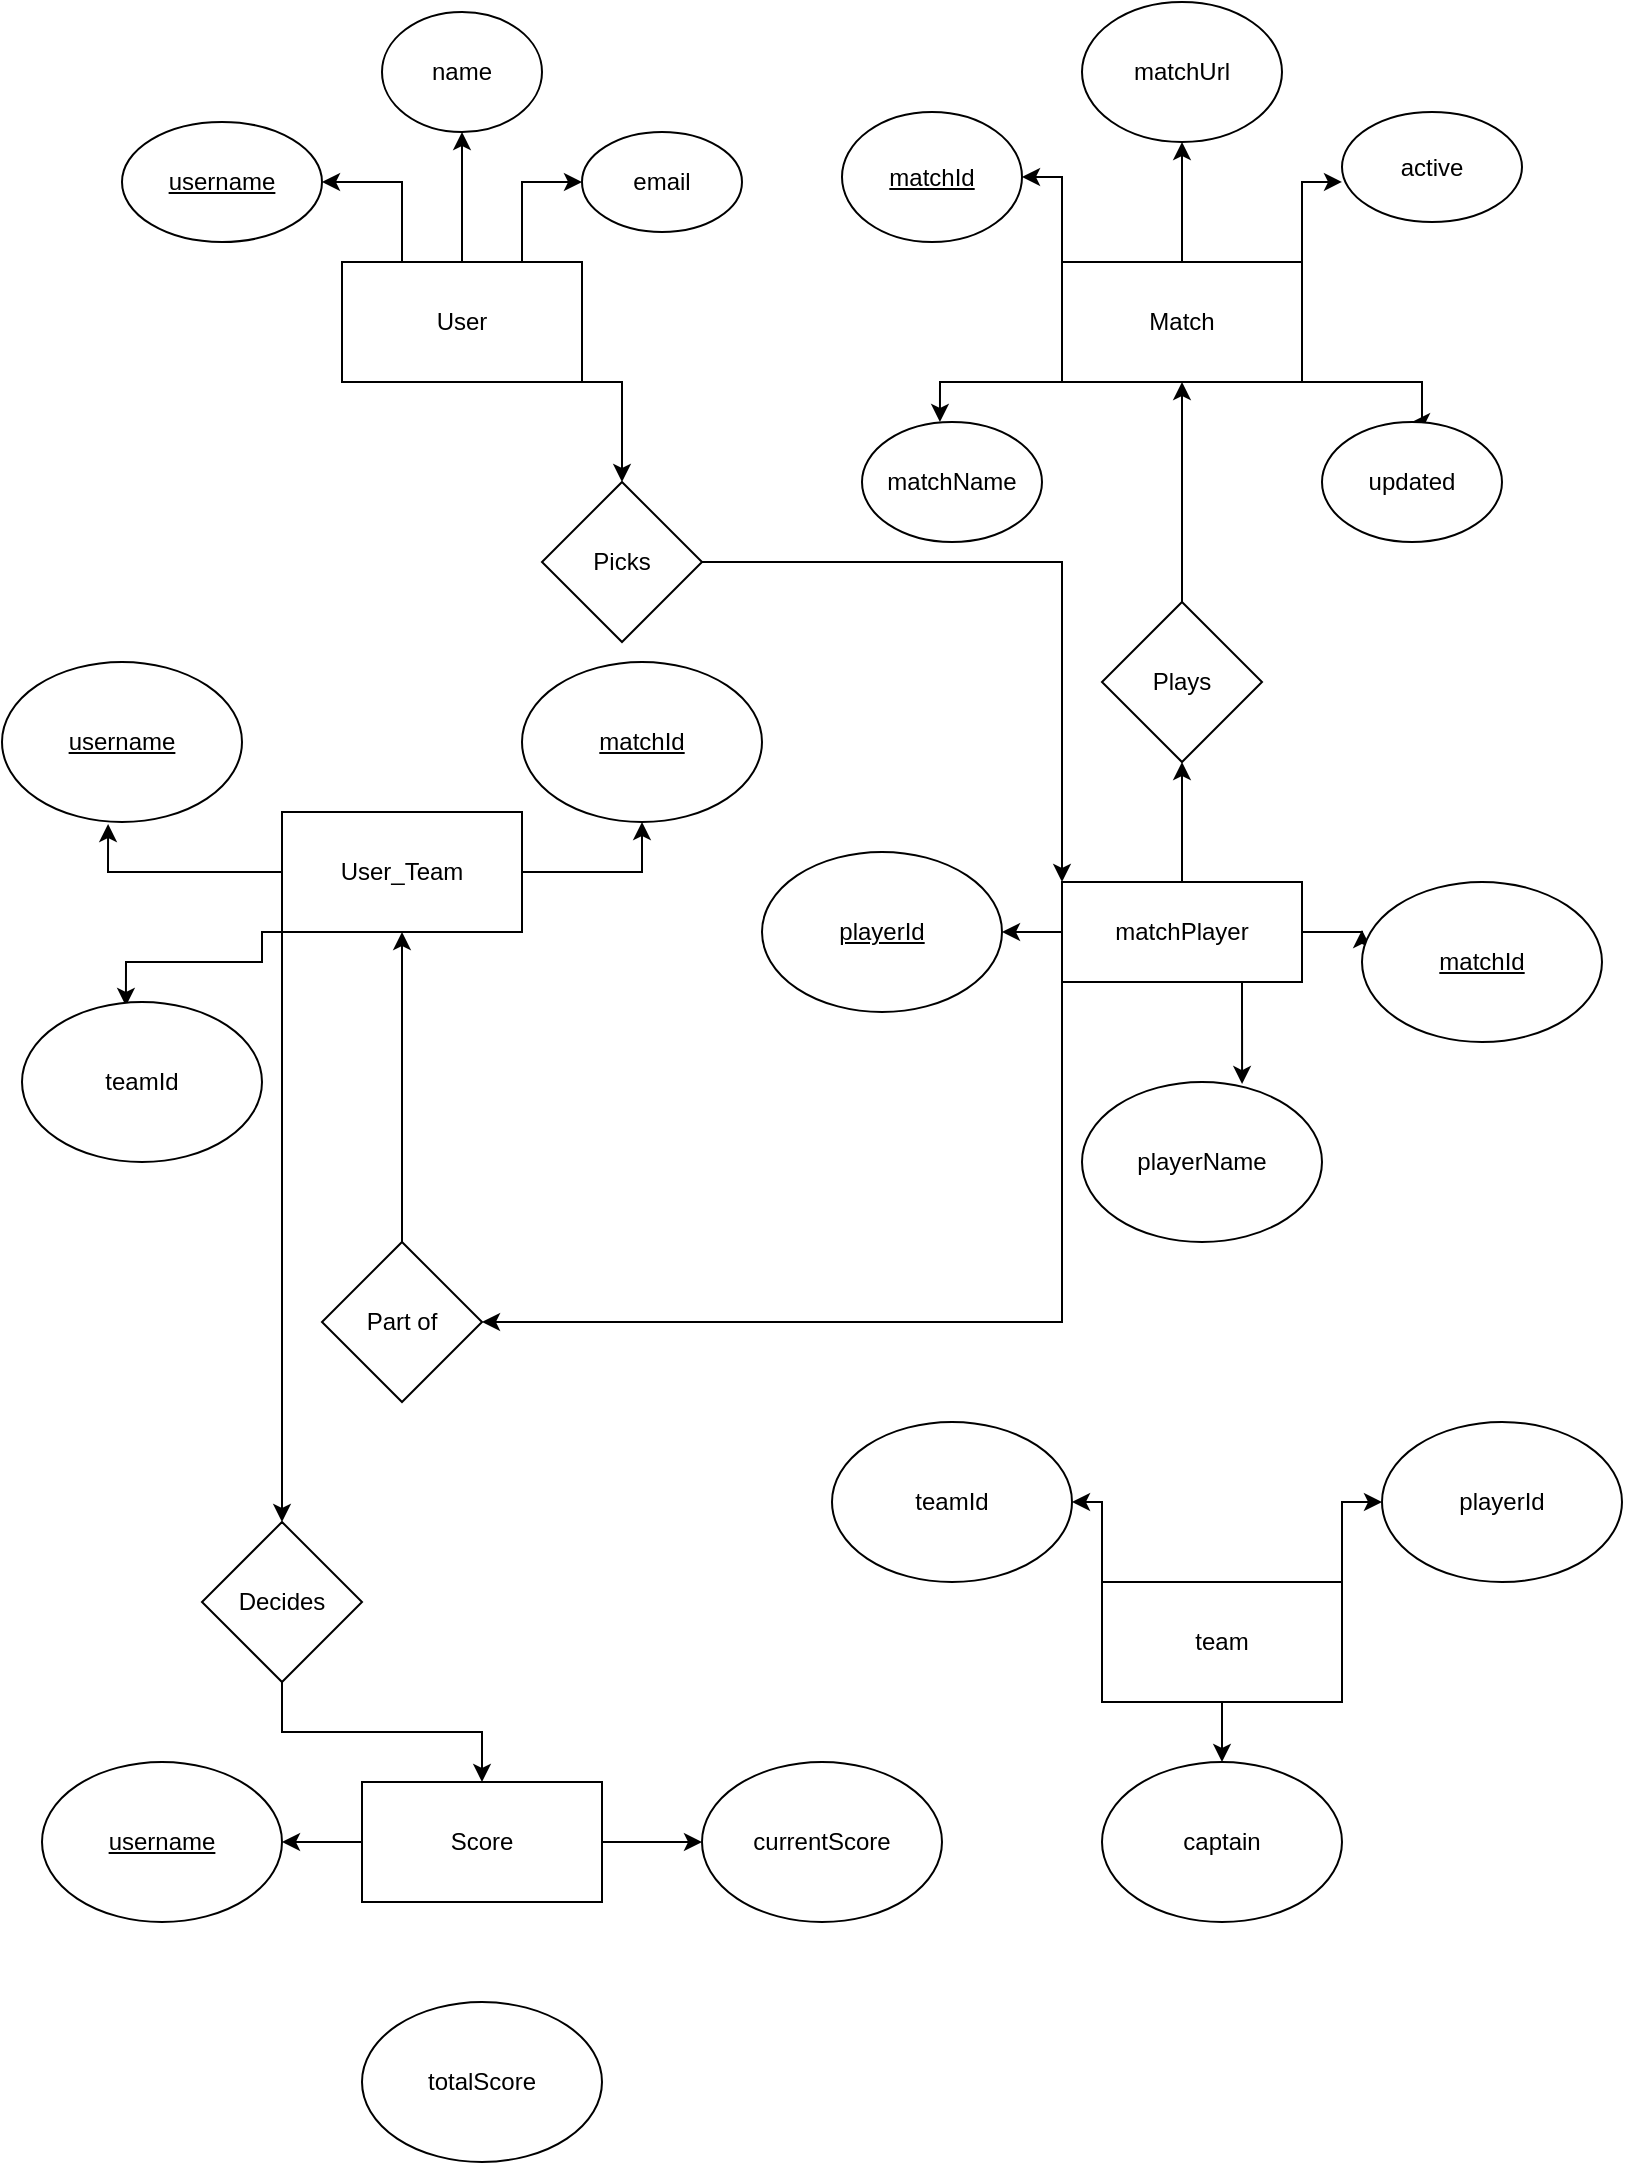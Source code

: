 <mxfile version="12.8.1" type="device"><diagram id="C5RBs43oDa-KdzZeNtuy" name="Page-1"><mxGraphModel dx="1038" dy="553" grid="1" gridSize="10" guides="1" tooltips="1" connect="1" arrows="1" fold="1" page="1" pageScale="1" pageWidth="827" pageHeight="1169" math="0" shadow="0"><root><mxCell id="WIyWlLk6GJQsqaUBKTNV-0"/><mxCell id="WIyWlLk6GJQsqaUBKTNV-1" parent="WIyWlLk6GJQsqaUBKTNV-0"/><mxCell id="h-8Tned08PnL9wQuWwF7-9" style="edgeStyle=orthogonalEdgeStyle;rounded=0;orthogonalLoop=1;jettySize=auto;html=1;exitX=0.25;exitY=0;exitDx=0;exitDy=0;entryX=1;entryY=0.5;entryDx=0;entryDy=0;" parent="WIyWlLk6GJQsqaUBKTNV-1" source="h-8Tned08PnL9wQuWwF7-0" target="h-8Tned08PnL9wQuWwF7-2" edge="1"><mxGeometry relative="1" as="geometry"/></mxCell><mxCell id="h-8Tned08PnL9wQuWwF7-12" style="edgeStyle=orthogonalEdgeStyle;rounded=0;orthogonalLoop=1;jettySize=auto;html=1;exitX=0.75;exitY=0;exitDx=0;exitDy=0;entryX=0;entryY=0.5;entryDx=0;entryDy=0;" parent="WIyWlLk6GJQsqaUBKTNV-1" source="h-8Tned08PnL9wQuWwF7-0" target="h-8Tned08PnL9wQuWwF7-4" edge="1"><mxGeometry relative="1" as="geometry"/></mxCell><mxCell id="h-8Tned08PnL9wQuWwF7-13" style="edgeStyle=orthogonalEdgeStyle;rounded=0;orthogonalLoop=1;jettySize=auto;html=1;exitX=0.5;exitY=0;exitDx=0;exitDy=0;entryX=0.5;entryY=1;entryDx=0;entryDy=0;" parent="WIyWlLk6GJQsqaUBKTNV-1" source="h-8Tned08PnL9wQuWwF7-0" target="h-8Tned08PnL9wQuWwF7-3" edge="1"><mxGeometry relative="1" as="geometry"/></mxCell><mxCell id="h-8Tned08PnL9wQuWwF7-83" style="edgeStyle=orthogonalEdgeStyle;rounded=0;orthogonalLoop=1;jettySize=auto;html=1;exitX=1;exitY=1;exitDx=0;exitDy=0;entryX=0.5;entryY=0;entryDx=0;entryDy=0;" parent="WIyWlLk6GJQsqaUBKTNV-1" source="h-8Tned08PnL9wQuWwF7-0" target="h-8Tned08PnL9wQuWwF7-79" edge="1"><mxGeometry relative="1" as="geometry"><Array as="points"><mxPoint x="320" y="220"/></Array></mxGeometry></mxCell><mxCell id="h-8Tned08PnL9wQuWwF7-0" value="User" style="rounded=0;whiteSpace=wrap;html=1;" parent="WIyWlLk6GJQsqaUBKTNV-1" vertex="1"><mxGeometry x="180" y="160" width="120" height="60" as="geometry"/></mxCell><mxCell id="h-8Tned08PnL9wQuWwF7-2" value="&lt;u&gt;username&lt;/u&gt;" style="ellipse;whiteSpace=wrap;html=1;" parent="WIyWlLk6GJQsqaUBKTNV-1" vertex="1"><mxGeometry x="70" y="90" width="100" height="60" as="geometry"/></mxCell><mxCell id="h-8Tned08PnL9wQuWwF7-3" value="name" style="ellipse;whiteSpace=wrap;html=1;" parent="WIyWlLk6GJQsqaUBKTNV-1" vertex="1"><mxGeometry x="200" y="35" width="80" height="60" as="geometry"/></mxCell><mxCell id="h-8Tned08PnL9wQuWwF7-4" value="email" style="ellipse;whiteSpace=wrap;html=1;" parent="WIyWlLk6GJQsqaUBKTNV-1" vertex="1"><mxGeometry x="300" y="95" width="80" height="50" as="geometry"/></mxCell><mxCell id="h-8Tned08PnL9wQuWwF7-22" style="edgeStyle=orthogonalEdgeStyle;rounded=0;orthogonalLoop=1;jettySize=auto;html=1;exitX=0.5;exitY=0;exitDx=0;exitDy=0;entryX=0.5;entryY=1;entryDx=0;entryDy=0;" parent="WIyWlLk6GJQsqaUBKTNV-1" source="h-8Tned08PnL9wQuWwF7-15" target="h-8Tned08PnL9wQuWwF7-17" edge="1"><mxGeometry relative="1" as="geometry"/></mxCell><mxCell id="h-8Tned08PnL9wQuWwF7-23" style="edgeStyle=orthogonalEdgeStyle;rounded=0;orthogonalLoop=1;jettySize=auto;html=1;exitX=1;exitY=0;exitDx=0;exitDy=0;entryX=0;entryY=0.636;entryDx=0;entryDy=0;entryPerimeter=0;" parent="WIyWlLk6GJQsqaUBKTNV-1" source="h-8Tned08PnL9wQuWwF7-15" target="h-8Tned08PnL9wQuWwF7-18" edge="1"><mxGeometry relative="1" as="geometry"/></mxCell><mxCell id="h-8Tned08PnL9wQuWwF7-24" style="edgeStyle=orthogonalEdgeStyle;rounded=0;orthogonalLoop=1;jettySize=auto;html=1;exitX=0;exitY=0;exitDx=0;exitDy=0;entryX=1;entryY=0.5;entryDx=0;entryDy=0;" parent="WIyWlLk6GJQsqaUBKTNV-1" source="h-8Tned08PnL9wQuWwF7-15" target="h-8Tned08PnL9wQuWwF7-16" edge="1"><mxGeometry relative="1" as="geometry"/></mxCell><mxCell id="h-8Tned08PnL9wQuWwF7-26" style="edgeStyle=orthogonalEdgeStyle;rounded=0;orthogonalLoop=1;jettySize=auto;html=1;exitX=1;exitY=1;exitDx=0;exitDy=0;entryX=0.5;entryY=0;entryDx=0;entryDy=0;" parent="WIyWlLk6GJQsqaUBKTNV-1" source="h-8Tned08PnL9wQuWwF7-15" target="h-8Tned08PnL9wQuWwF7-21" edge="1"><mxGeometry relative="1" as="geometry"><mxPoint x="720" y="230" as="targetPoint"/><Array as="points"><mxPoint x="720" y="220"/></Array></mxGeometry></mxCell><mxCell id="h-8Tned08PnL9wQuWwF7-29" style="edgeStyle=orthogonalEdgeStyle;rounded=0;orthogonalLoop=1;jettySize=auto;html=1;exitX=0;exitY=1;exitDx=0;exitDy=0;entryX=0.433;entryY=0;entryDx=0;entryDy=0;entryPerimeter=0;" parent="WIyWlLk6GJQsqaUBKTNV-1" source="h-8Tned08PnL9wQuWwF7-15" target="h-8Tned08PnL9wQuWwF7-19" edge="1"><mxGeometry relative="1" as="geometry"><Array as="points"><mxPoint x="479" y="220"/></Array></mxGeometry></mxCell><mxCell id="h-8Tned08PnL9wQuWwF7-15" value="Match" style="rounded=0;whiteSpace=wrap;html=1;" parent="WIyWlLk6GJQsqaUBKTNV-1" vertex="1"><mxGeometry x="540" y="160" width="120" height="60" as="geometry"/></mxCell><mxCell id="h-8Tned08PnL9wQuWwF7-16" value="&lt;u&gt;matchId&lt;/u&gt;" style="ellipse;whiteSpace=wrap;html=1;" parent="WIyWlLk6GJQsqaUBKTNV-1" vertex="1"><mxGeometry x="430" y="85" width="90" height="65" as="geometry"/></mxCell><mxCell id="h-8Tned08PnL9wQuWwF7-17" value="matchUrl" style="ellipse;whiteSpace=wrap;html=1;" parent="WIyWlLk6GJQsqaUBKTNV-1" vertex="1"><mxGeometry x="550" y="30" width="100" height="70" as="geometry"/></mxCell><mxCell id="h-8Tned08PnL9wQuWwF7-18" value="active" style="ellipse;whiteSpace=wrap;html=1;" parent="WIyWlLk6GJQsqaUBKTNV-1" vertex="1"><mxGeometry x="680" y="85" width="90" height="55" as="geometry"/></mxCell><mxCell id="h-8Tned08PnL9wQuWwF7-19" value="matchName" style="ellipse;whiteSpace=wrap;html=1;" parent="WIyWlLk6GJQsqaUBKTNV-1" vertex="1"><mxGeometry x="440" y="240" width="90" height="60" as="geometry"/></mxCell><mxCell id="h-8Tned08PnL9wQuWwF7-21" value="updated" style="ellipse;whiteSpace=wrap;html=1;" parent="WIyWlLk6GJQsqaUBKTNV-1" vertex="1"><mxGeometry x="670" y="240" width="90" height="60" as="geometry"/></mxCell><mxCell id="h-8Tned08PnL9wQuWwF7-60" style="edgeStyle=orthogonalEdgeStyle;rounded=0;orthogonalLoop=1;jettySize=auto;html=1;exitX=1;exitY=0.5;exitDx=0;exitDy=0;entryX=0;entryY=0.3;entryDx=0;entryDy=0;entryPerimeter=0;" parent="WIyWlLk6GJQsqaUBKTNV-1" source="h-8Tned08PnL9wQuWwF7-30" target="h-8Tned08PnL9wQuWwF7-34" edge="1"><mxGeometry relative="1" as="geometry"/></mxCell><mxCell id="h-8Tned08PnL9wQuWwF7-72" style="edgeStyle=orthogonalEdgeStyle;rounded=0;orthogonalLoop=1;jettySize=auto;html=1;exitX=0;exitY=0.5;exitDx=0;exitDy=0;entryX=1;entryY=0.5;entryDx=0;entryDy=0;" parent="WIyWlLk6GJQsqaUBKTNV-1" source="h-8Tned08PnL9wQuWwF7-30" target="h-8Tned08PnL9wQuWwF7-31" edge="1"><mxGeometry relative="1" as="geometry"/></mxCell><mxCell id="h-8Tned08PnL9wQuWwF7-75" style="edgeStyle=orthogonalEdgeStyle;rounded=0;orthogonalLoop=1;jettySize=auto;html=1;exitX=0.5;exitY=0;exitDx=0;exitDy=0;entryX=0.5;entryY=1;entryDx=0;entryDy=0;" parent="WIyWlLk6GJQsqaUBKTNV-1" source="h-8Tned08PnL9wQuWwF7-30" target="h-8Tned08PnL9wQuWwF7-74" edge="1"><mxGeometry relative="1" as="geometry"/></mxCell><mxCell id="h-8Tned08PnL9wQuWwF7-85" style="edgeStyle=orthogonalEdgeStyle;rounded=0;orthogonalLoop=1;jettySize=auto;html=1;exitX=0;exitY=1;exitDx=0;exitDy=0;entryX=1;entryY=0.5;entryDx=0;entryDy=0;" parent="WIyWlLk6GJQsqaUBKTNV-1" source="h-8Tned08PnL9wQuWwF7-30" target="h-8Tned08PnL9wQuWwF7-84" edge="1"><mxGeometry relative="1" as="geometry"/></mxCell><mxCell id="h-8Tned08PnL9wQuWwF7-86" style="edgeStyle=orthogonalEdgeStyle;rounded=0;orthogonalLoop=1;jettySize=auto;html=1;exitX=0.75;exitY=1;exitDx=0;exitDy=0;entryX=0.667;entryY=0.013;entryDx=0;entryDy=0;entryPerimeter=0;" parent="WIyWlLk6GJQsqaUBKTNV-1" source="h-8Tned08PnL9wQuWwF7-30" target="h-8Tned08PnL9wQuWwF7-32" edge="1"><mxGeometry relative="1" as="geometry"/></mxCell><mxCell id="h-8Tned08PnL9wQuWwF7-30" value="matchPlayer" style="rounded=0;whiteSpace=wrap;html=1;" parent="WIyWlLk6GJQsqaUBKTNV-1" vertex="1"><mxGeometry x="540" y="470" width="120" height="50" as="geometry"/></mxCell><mxCell id="h-8Tned08PnL9wQuWwF7-31" value="&lt;u&gt;playerId&lt;/u&gt;" style="ellipse;whiteSpace=wrap;html=1;" parent="WIyWlLk6GJQsqaUBKTNV-1" vertex="1"><mxGeometry x="390" y="455" width="120" height="80" as="geometry"/></mxCell><mxCell id="h-8Tned08PnL9wQuWwF7-32" value="playerName" style="ellipse;whiteSpace=wrap;html=1;" parent="WIyWlLk6GJQsqaUBKTNV-1" vertex="1"><mxGeometry x="550" y="570" width="120" height="80" as="geometry"/></mxCell><mxCell id="h-8Tned08PnL9wQuWwF7-34" value="&lt;u&gt;matchId&lt;/u&gt;" style="ellipse;whiteSpace=wrap;html=1;" parent="WIyWlLk6GJQsqaUBKTNV-1" vertex="1"><mxGeometry x="690" y="470" width="120" height="80" as="geometry"/></mxCell><mxCell id="h-8Tned08PnL9wQuWwF7-89" style="edgeStyle=orthogonalEdgeStyle;rounded=0;orthogonalLoop=1;jettySize=auto;html=1;exitX=1;exitY=0.5;exitDx=0;exitDy=0;entryX=0;entryY=0.5;entryDx=0;entryDy=0;" parent="WIyWlLk6GJQsqaUBKTNV-1" source="h-8Tned08PnL9wQuWwF7-40" target="h-8Tned08PnL9wQuWwF7-53" edge="1"><mxGeometry relative="1" as="geometry"/></mxCell><mxCell id="h-8Tned08PnL9wQuWwF7-91" style="edgeStyle=orthogonalEdgeStyle;rounded=0;orthogonalLoop=1;jettySize=auto;html=1;exitX=0;exitY=0.5;exitDx=0;exitDy=0;entryX=1;entryY=0.5;entryDx=0;entryDy=0;" parent="WIyWlLk6GJQsqaUBKTNV-1" source="h-8Tned08PnL9wQuWwF7-40" target="h-8Tned08PnL9wQuWwF7-51" edge="1"><mxGeometry relative="1" as="geometry"/></mxCell><mxCell id="h-8Tned08PnL9wQuWwF7-40" value="Score" style="rounded=0;whiteSpace=wrap;html=1;" parent="WIyWlLk6GJQsqaUBKTNV-1" vertex="1"><mxGeometry x="190" y="920" width="120" height="60" as="geometry"/></mxCell><mxCell id="h-8Tned08PnL9wQuWwF7-47" style="edgeStyle=orthogonalEdgeStyle;rounded=0;orthogonalLoop=1;jettySize=auto;html=1;exitX=1;exitY=0.5;exitDx=0;exitDy=0;entryX=0.5;entryY=1;entryDx=0;entryDy=0;" parent="WIyWlLk6GJQsqaUBKTNV-1" source="h-8Tned08PnL9wQuWwF7-41" target="h-8Tned08PnL9wQuWwF7-45" edge="1"><mxGeometry relative="1" as="geometry"/></mxCell><mxCell id="h-8Tned08PnL9wQuWwF7-48" style="edgeStyle=orthogonalEdgeStyle;rounded=0;orthogonalLoop=1;jettySize=auto;html=1;exitX=0;exitY=0.5;exitDx=0;exitDy=0;entryX=0.442;entryY=1.013;entryDx=0;entryDy=0;entryPerimeter=0;" parent="WIyWlLk6GJQsqaUBKTNV-1" source="h-8Tned08PnL9wQuWwF7-41" target="h-8Tned08PnL9wQuWwF7-43" edge="1"><mxGeometry relative="1" as="geometry"/></mxCell><mxCell id="h-8Tned08PnL9wQuWwF7-77" style="edgeStyle=orthogonalEdgeStyle;rounded=0;orthogonalLoop=1;jettySize=auto;html=1;exitX=0;exitY=1;exitDx=0;exitDy=0;entryX=0.433;entryY=0.025;entryDx=0;entryDy=0;entryPerimeter=0;" parent="WIyWlLk6GJQsqaUBKTNV-1" source="h-8Tned08PnL9wQuWwF7-41" target="h-8Tned08PnL9wQuWwF7-44" edge="1"><mxGeometry relative="1" as="geometry"><Array as="points"><mxPoint x="140" y="510"/><mxPoint x="72" y="510"/></Array></mxGeometry></mxCell><mxCell id="h-8Tned08PnL9wQuWwF7-88" style="edgeStyle=orthogonalEdgeStyle;rounded=0;orthogonalLoop=1;jettySize=auto;html=1;exitX=0;exitY=1;exitDx=0;exitDy=0;" parent="WIyWlLk6GJQsqaUBKTNV-1" source="h-8Tned08PnL9wQuWwF7-41" edge="1"><mxGeometry relative="1" as="geometry"><mxPoint x="150" y="790" as="targetPoint"/></mxGeometry></mxCell><mxCell id="h-8Tned08PnL9wQuWwF7-41" value="User_Team" style="rounded=0;whiteSpace=wrap;html=1;" parent="WIyWlLk6GJQsqaUBKTNV-1" vertex="1"><mxGeometry x="150" y="435" width="120" height="60" as="geometry"/></mxCell><mxCell id="h-8Tned08PnL9wQuWwF7-43" value="&lt;u&gt;username&lt;/u&gt;" style="ellipse;whiteSpace=wrap;html=1;" parent="WIyWlLk6GJQsqaUBKTNV-1" vertex="1"><mxGeometry x="10" y="360" width="120" height="80" as="geometry"/></mxCell><mxCell id="h-8Tned08PnL9wQuWwF7-44" value="teamId" style="ellipse;whiteSpace=wrap;html=1;" parent="WIyWlLk6GJQsqaUBKTNV-1" vertex="1"><mxGeometry x="20" y="530" width="120" height="80" as="geometry"/></mxCell><mxCell id="h-8Tned08PnL9wQuWwF7-45" value="&lt;u&gt;matchId&lt;/u&gt;" style="ellipse;whiteSpace=wrap;html=1;" parent="WIyWlLk6GJQsqaUBKTNV-1" vertex="1"><mxGeometry x="270" y="360" width="120" height="80" as="geometry"/></mxCell><mxCell id="h-8Tned08PnL9wQuWwF7-50" value="totalScore" style="ellipse;whiteSpace=wrap;html=1;" parent="WIyWlLk6GJQsqaUBKTNV-1" vertex="1"><mxGeometry x="190" y="1030" width="120" height="80" as="geometry"/></mxCell><mxCell id="h-8Tned08PnL9wQuWwF7-51" value="&lt;u&gt;username&lt;/u&gt;" style="ellipse;whiteSpace=wrap;html=1;" parent="WIyWlLk6GJQsqaUBKTNV-1" vertex="1"><mxGeometry x="30" y="910" width="120" height="80" as="geometry"/></mxCell><mxCell id="h-8Tned08PnL9wQuWwF7-53" value="currentScore" style="ellipse;whiteSpace=wrap;html=1;" parent="WIyWlLk6GJQsqaUBKTNV-1" vertex="1"><mxGeometry x="360" y="910" width="120" height="80" as="geometry"/></mxCell><mxCell id="h-8Tned08PnL9wQuWwF7-76" style="edgeStyle=orthogonalEdgeStyle;rounded=0;orthogonalLoop=1;jettySize=auto;html=1;exitX=0.5;exitY=0;exitDx=0;exitDy=0;entryX=0.5;entryY=1;entryDx=0;entryDy=0;" parent="WIyWlLk6GJQsqaUBKTNV-1" source="h-8Tned08PnL9wQuWwF7-74" target="h-8Tned08PnL9wQuWwF7-15" edge="1"><mxGeometry relative="1" as="geometry"/></mxCell><mxCell id="h-8Tned08PnL9wQuWwF7-74" value="Plays" style="rhombus;whiteSpace=wrap;html=1;" parent="WIyWlLk6GJQsqaUBKTNV-1" vertex="1"><mxGeometry x="560" y="330" width="80" height="80" as="geometry"/></mxCell><mxCell id="h-8Tned08PnL9wQuWwF7-82" style="edgeStyle=orthogonalEdgeStyle;rounded=0;orthogonalLoop=1;jettySize=auto;html=1;exitX=1;exitY=0.5;exitDx=0;exitDy=0;entryX=0;entryY=0;entryDx=0;entryDy=0;" parent="WIyWlLk6GJQsqaUBKTNV-1" source="h-8Tned08PnL9wQuWwF7-79" target="h-8Tned08PnL9wQuWwF7-30" edge="1"><mxGeometry relative="1" as="geometry"/></mxCell><mxCell id="h-8Tned08PnL9wQuWwF7-79" value="Picks" style="rhombus;whiteSpace=wrap;html=1;" parent="WIyWlLk6GJQsqaUBKTNV-1" vertex="1"><mxGeometry x="280" y="270" width="80" height="80" as="geometry"/></mxCell><mxCell id="h-8Tned08PnL9wQuWwF7-87" style="edgeStyle=orthogonalEdgeStyle;rounded=0;orthogonalLoop=1;jettySize=auto;html=1;exitX=0.5;exitY=0;exitDx=0;exitDy=0;" parent="WIyWlLk6GJQsqaUBKTNV-1" source="h-8Tned08PnL9wQuWwF7-84" target="h-8Tned08PnL9wQuWwF7-41" edge="1"><mxGeometry relative="1" as="geometry"/></mxCell><mxCell id="h-8Tned08PnL9wQuWwF7-84" value="Part of" style="rhombus;whiteSpace=wrap;html=1;" parent="WIyWlLk6GJQsqaUBKTNV-1" vertex="1"><mxGeometry x="170" y="650" width="80" height="80" as="geometry"/></mxCell><mxCell id="h-8Tned08PnL9wQuWwF7-93" style="edgeStyle=orthogonalEdgeStyle;rounded=0;orthogonalLoop=1;jettySize=auto;html=1;exitX=0.5;exitY=1;exitDx=0;exitDy=0;entryX=0.5;entryY=0;entryDx=0;entryDy=0;" parent="WIyWlLk6GJQsqaUBKTNV-1" source="h-8Tned08PnL9wQuWwF7-92" target="h-8Tned08PnL9wQuWwF7-40" edge="1"><mxGeometry relative="1" as="geometry"/></mxCell><mxCell id="h-8Tned08PnL9wQuWwF7-92" value="Decides" style="rhombus;whiteSpace=wrap;html=1;" parent="WIyWlLk6GJQsqaUBKTNV-1" vertex="1"><mxGeometry x="110" y="790" width="80" height="80" as="geometry"/></mxCell><mxCell id="8cZa5F9Elc6lI3nKcNel-0" value="teamId" style="ellipse;whiteSpace=wrap;html=1;" vertex="1" parent="WIyWlLk6GJQsqaUBKTNV-1"><mxGeometry x="425" y="740" width="120" height="80" as="geometry"/></mxCell><mxCell id="8cZa5F9Elc6lI3nKcNel-5" style="edgeStyle=orthogonalEdgeStyle;rounded=0;orthogonalLoop=1;jettySize=auto;html=1;exitX=0;exitY=0;exitDx=0;exitDy=0;" edge="1" parent="WIyWlLk6GJQsqaUBKTNV-1" source="8cZa5F9Elc6lI3nKcNel-1" target="8cZa5F9Elc6lI3nKcNel-0"><mxGeometry relative="1" as="geometry"><Array as="points"><mxPoint x="560" y="780"/></Array></mxGeometry></mxCell><mxCell id="8cZa5F9Elc6lI3nKcNel-6" style="edgeStyle=orthogonalEdgeStyle;rounded=0;orthogonalLoop=1;jettySize=auto;html=1;exitX=1;exitY=0;exitDx=0;exitDy=0;" edge="1" parent="WIyWlLk6GJQsqaUBKTNV-1" source="8cZa5F9Elc6lI3nKcNel-1" target="8cZa5F9Elc6lI3nKcNel-3"><mxGeometry relative="1" as="geometry"/></mxCell><mxCell id="8cZa5F9Elc6lI3nKcNel-7" style="edgeStyle=orthogonalEdgeStyle;rounded=0;orthogonalLoop=1;jettySize=auto;html=1;exitX=0.5;exitY=1;exitDx=0;exitDy=0;entryX=0.5;entryY=0;entryDx=0;entryDy=0;" edge="1" parent="WIyWlLk6GJQsqaUBKTNV-1" source="8cZa5F9Elc6lI3nKcNel-1" target="8cZa5F9Elc6lI3nKcNel-4"><mxGeometry relative="1" as="geometry"/></mxCell><mxCell id="8cZa5F9Elc6lI3nKcNel-1" value="team" style="rounded=0;whiteSpace=wrap;html=1;" vertex="1" parent="WIyWlLk6GJQsqaUBKTNV-1"><mxGeometry x="560" y="820" width="120" height="60" as="geometry"/></mxCell><mxCell id="8cZa5F9Elc6lI3nKcNel-3" value="playerId" style="ellipse;whiteSpace=wrap;html=1;" vertex="1" parent="WIyWlLk6GJQsqaUBKTNV-1"><mxGeometry x="700" y="740" width="120" height="80" as="geometry"/></mxCell><mxCell id="8cZa5F9Elc6lI3nKcNel-4" value="captain" style="ellipse;whiteSpace=wrap;html=1;" vertex="1" parent="WIyWlLk6GJQsqaUBKTNV-1"><mxGeometry x="560" y="910" width="120" height="80" as="geometry"/></mxCell></root></mxGraphModel></diagram></mxfile>